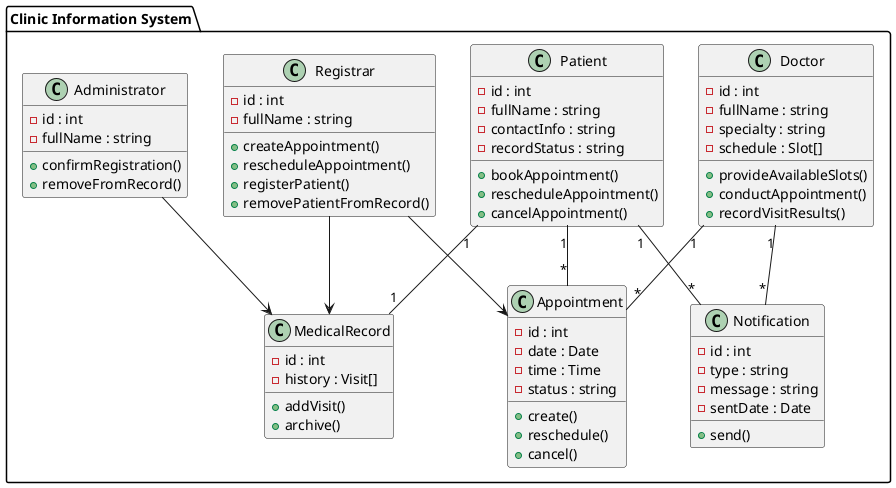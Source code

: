 @startuml class_diagram
package "Clinic Information System" {
class Patient {
  - id : int
  - fullName : string
  - contactInfo : string
  - recordStatus : string
  + bookAppointment()
  + rescheduleAppointment()
  + cancelAppointment()
}

class Registrar {
  - id : int
  - fullName : string
  + createAppointment()
  + rescheduleAppointment()
  + registerPatient()
  + removePatientFromRecord()
}

class Doctor {
  - id : int
  - fullName : string
  - specialty : string
  - schedule : Slot[]
  + provideAvailableSlots()
  + conductAppointment()
  + recordVisitResults()
}

class Administrator {
  - id : int
  - fullName : string
  + confirmRegistration()
  + removeFromRecord()
}

class Appointment {
  - id : int
  - date : Date
  - time : Time
  - status : string
  + create()
  + reschedule()
  + cancel()
}

class MedicalRecord {
  - id : int
  - history : Visit[]
  + addVisit()
  + archive()
}

class Notification {
  - id : int
  - type : string
  - message : string
  - sentDate : Date
  + send()
}

Patient "1" -- "1" MedicalRecord
Patient "1" -- "*" Appointment
Doctor "1" -- "*" Appointment
Patient "1" -- "*" Notification
Doctor "1" -- "*" Notification

Registrar --> Appointment
Registrar --> MedicalRecord
Administrator --> MedicalRecord
}
@enduml

